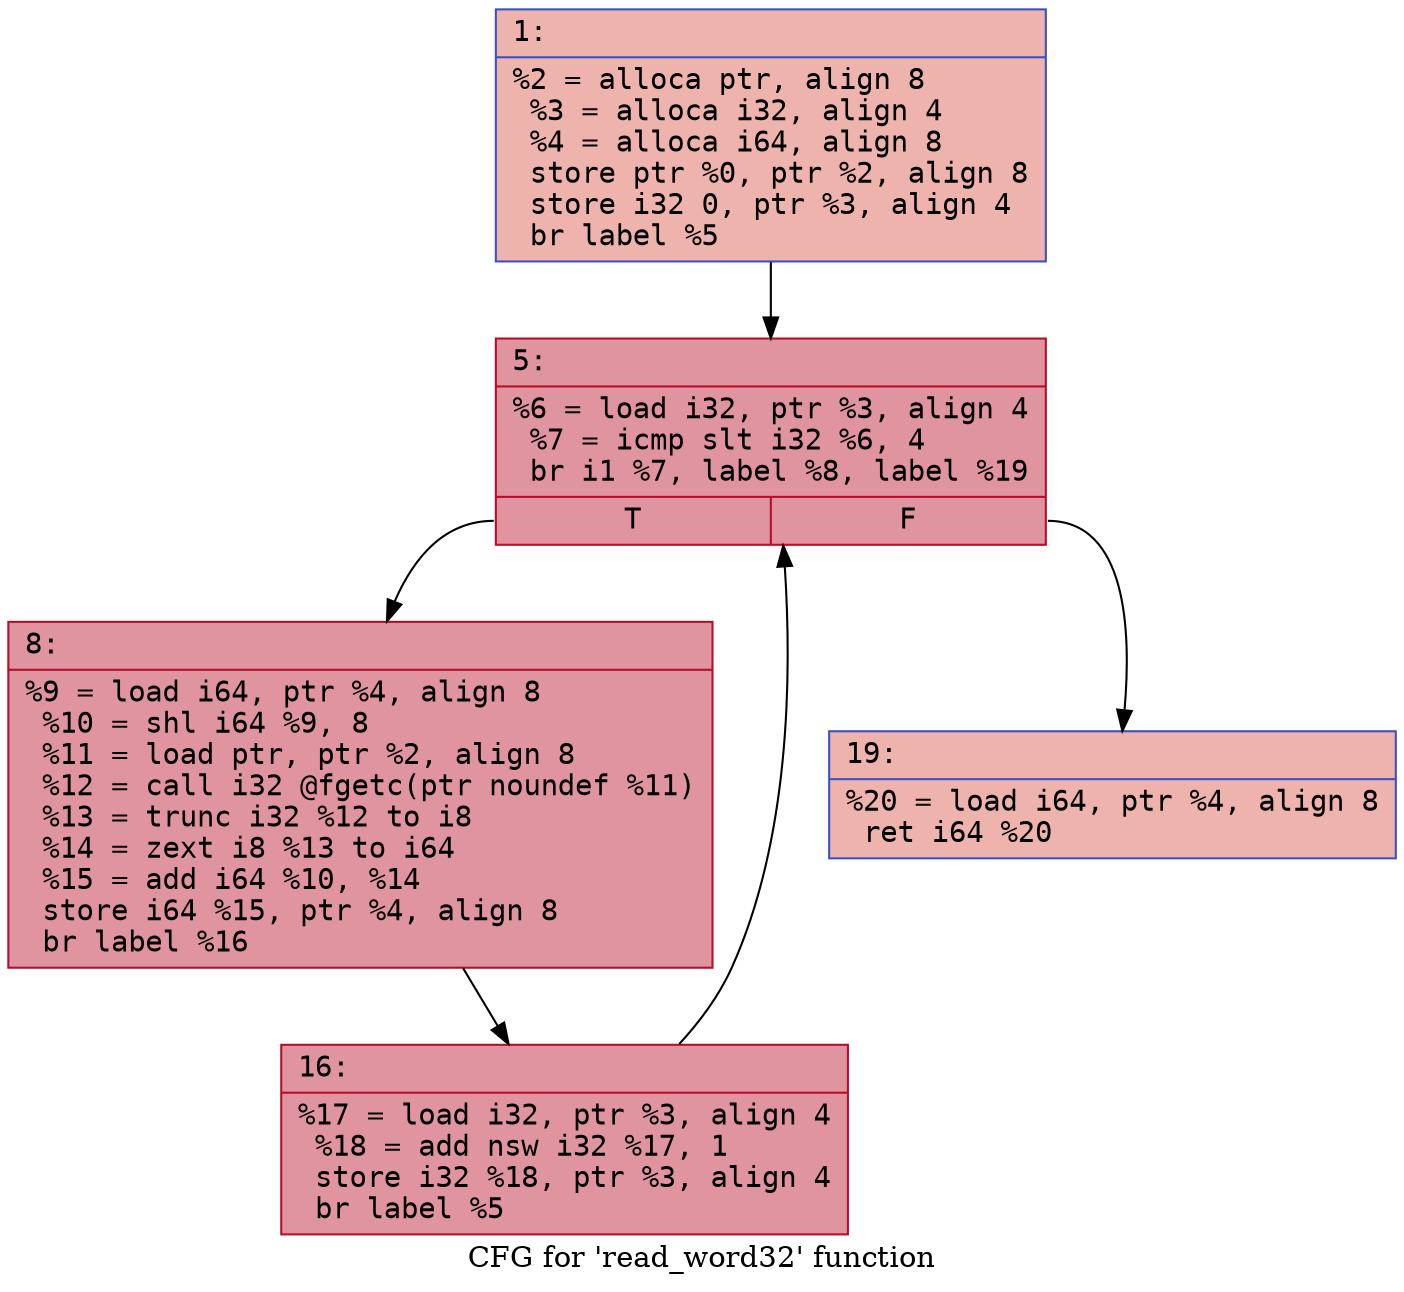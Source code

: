 digraph "CFG for 'read_word32' function" {
	label="CFG for 'read_word32' function";

	Node0x600003ee6760 [shape=record,color="#3d50c3ff", style=filled, fillcolor="#d6524470" fontname="Courier",label="{1:\l|  %2 = alloca ptr, align 8\l  %3 = alloca i32, align 4\l  %4 = alloca i64, align 8\l  store ptr %0, ptr %2, align 8\l  store i32 0, ptr %3, align 4\l  br label %5\l}"];
	Node0x600003ee6760 -> Node0x600003ee67b0[tooltip="1 -> 5\nProbability 100.00%" ];
	Node0x600003ee67b0 [shape=record,color="#b70d28ff", style=filled, fillcolor="#b70d2870" fontname="Courier",label="{5:\l|  %6 = load i32, ptr %3, align 4\l  %7 = icmp slt i32 %6, 4\l  br i1 %7, label %8, label %19\l|{<s0>T|<s1>F}}"];
	Node0x600003ee67b0:s0 -> Node0x600003ee6800[tooltip="5 -> 8\nProbability 96.88%" ];
	Node0x600003ee67b0:s1 -> Node0x600003ee68a0[tooltip="5 -> 19\nProbability 3.12%" ];
	Node0x600003ee6800 [shape=record,color="#b70d28ff", style=filled, fillcolor="#b70d2870" fontname="Courier",label="{8:\l|  %9 = load i64, ptr %4, align 8\l  %10 = shl i64 %9, 8\l  %11 = load ptr, ptr %2, align 8\l  %12 = call i32 @fgetc(ptr noundef %11)\l  %13 = trunc i32 %12 to i8\l  %14 = zext i8 %13 to i64\l  %15 = add i64 %10, %14\l  store i64 %15, ptr %4, align 8\l  br label %16\l}"];
	Node0x600003ee6800 -> Node0x600003ee6850[tooltip="8 -> 16\nProbability 100.00%" ];
	Node0x600003ee6850 [shape=record,color="#b70d28ff", style=filled, fillcolor="#b70d2870" fontname="Courier",label="{16:\l|  %17 = load i32, ptr %3, align 4\l  %18 = add nsw i32 %17, 1\l  store i32 %18, ptr %3, align 4\l  br label %5\l}"];
	Node0x600003ee6850 -> Node0x600003ee67b0[tooltip="16 -> 5\nProbability 100.00%" ];
	Node0x600003ee68a0 [shape=record,color="#3d50c3ff", style=filled, fillcolor="#d6524470" fontname="Courier",label="{19:\l|  %20 = load i64, ptr %4, align 8\l  ret i64 %20\l}"];
}
